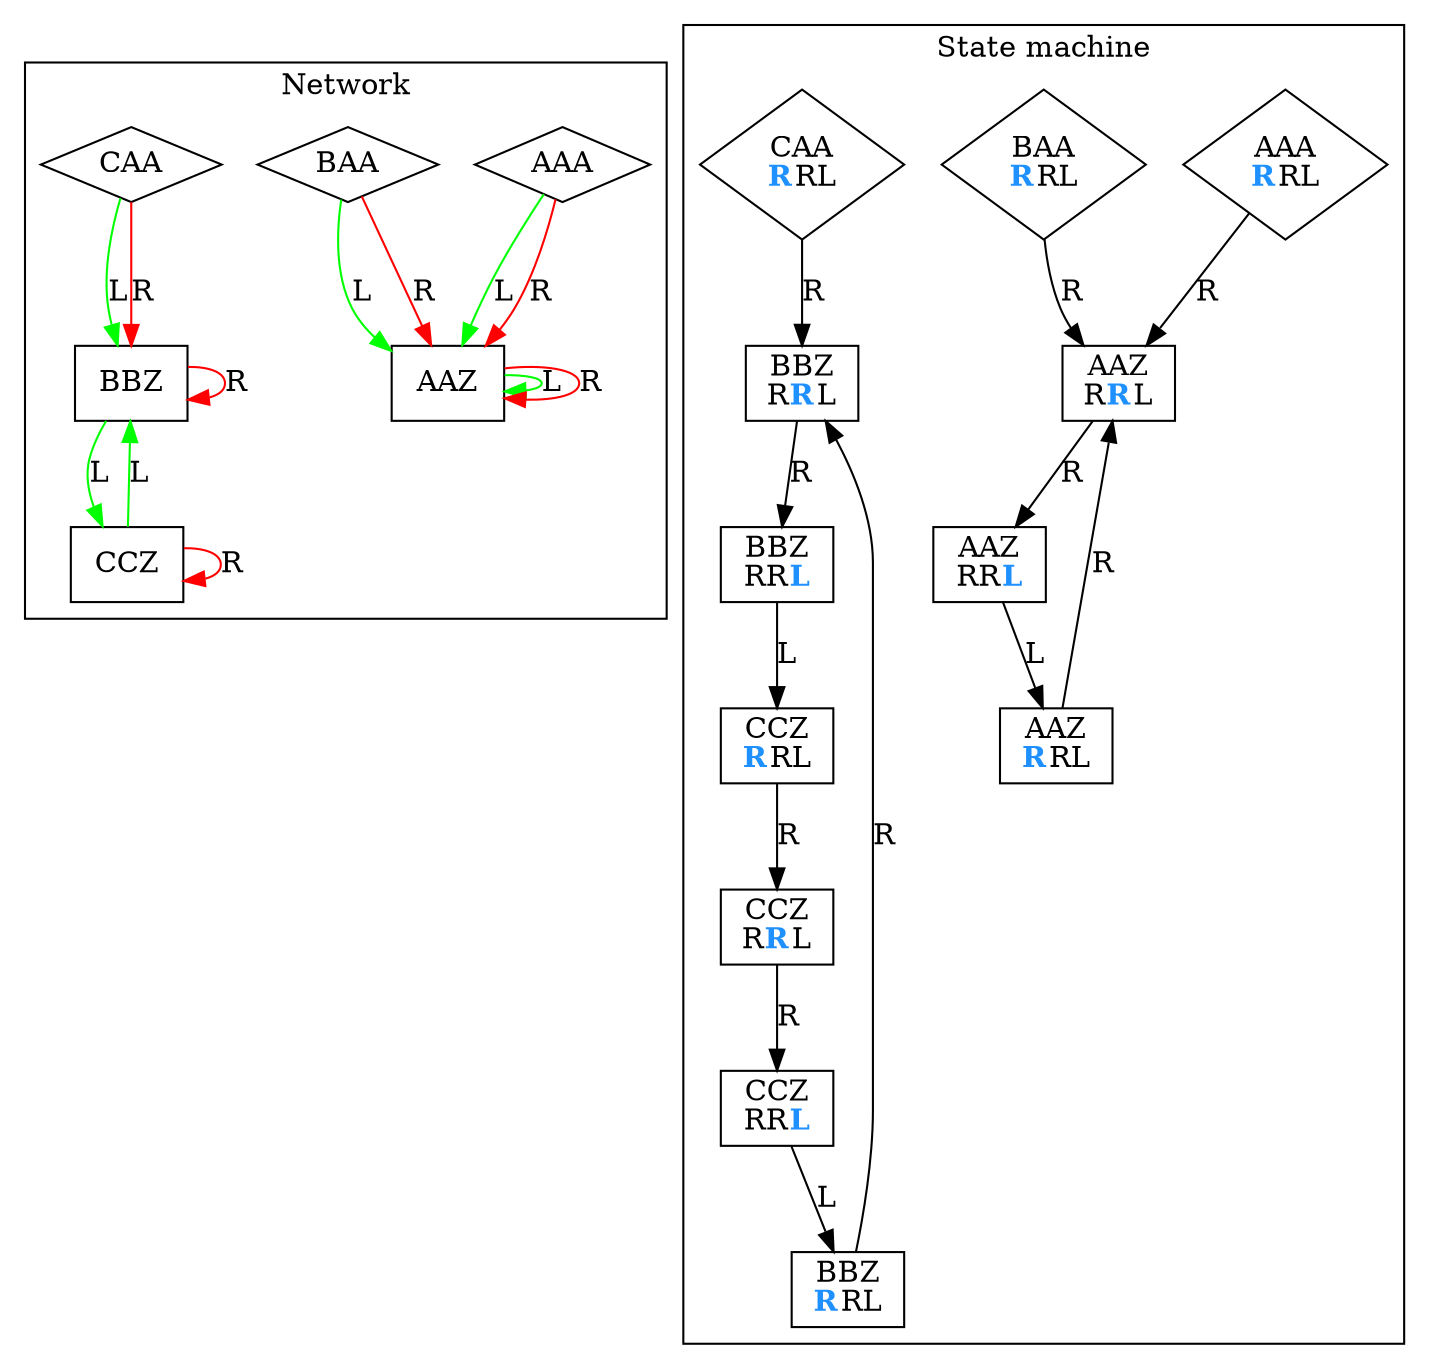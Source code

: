 digraph G {
	subgraph cluster {
	label = "Network"
	color=black
		_AAA [label="AAA",shape=diamond]
		_AAA -> _AAZ [color=green,label=L]
		_AAA -> _AAZ [color=red,label=R]
		_BAA [label="BAA",shape=diamond]
		_BAA -> _AAZ [color=green,label=L]
		_BAA -> _AAZ [color=red,label=R]
		_CAA [label="CAA",shape=diamond]
		_CAA -> _BBZ [color=green,label=L]
		_CAA -> _BBZ [color=red,label=R]
		_AAZ [label="AAZ",shape=rect]
		_AAZ -> _AAZ [color=green,label=L]
		_AAZ -> _AAZ [color=red,label=R]
		_BBZ [label="BBZ",shape=rect]
		_BBZ -> _CCZ [color=green,label=L]
		_BBZ -> _BBZ [color=red,label=R]
		_CCZ [label="CCZ",shape=rect]
		_CCZ -> _BBZ [color=green,label=L]
		_CCZ -> _CCZ [color=red,label=R]
	}

	subgraph cluster_states {
		label = "State machine"
		color = black
		_walk_AAA_0 [shape=diamond,label=<AAA<br/><font color="dodgerblue"><b>R</b></font>RL>]
		_walk_AAA_0 -> _walk_AAZ_1 [label=R]
		_walk_AAZ_1 [shape=rect,label=<AAZ<br/>R<font color="dodgerblue"><b>R</b></font>L>]
		_walk_AAZ_1 -> _walk_AAZ_2 [label=R]
		_walk_AAZ_2 [shape=rect,label=<AAZ<br/>RR<font color="dodgerblue"><b>L</b></font>>]
		_walk_AAZ_2 -> _walk_AAZ_0 [label=L]
		_walk_AAZ_0 [shape=rect,label=<AAZ<br/><font color="dodgerblue"><b>R</b></font>RL>]
		_walk_AAZ_0 -> _walk_AAZ_1 [label=R]
		_walk_BAA_0 [shape=diamond,label=<BAA<br/><font color="dodgerblue"><b>R</b></font>RL>]
		_walk_BAA_0 -> _walk_AAZ_1 [label=R]
		_walk_CAA_0 [shape=diamond,label=<CAA<br/><font color="dodgerblue"><b>R</b></font>RL>]
		_walk_CAA_0 -> _walk_BBZ_1 [label=R]
		_walk_BBZ_1 [shape=rect,label=<BBZ<br/>R<font color="dodgerblue"><b>R</b></font>L>]
		_walk_BBZ_1 -> _walk_BBZ_2 [label=R]
		_walk_BBZ_2 [shape=rect,label=<BBZ<br/>RR<font color="dodgerblue"><b>L</b></font>>]
		_walk_BBZ_2 -> _walk_CCZ_0 [label=L]
		_walk_CCZ_0 [shape=rect,label=<CCZ<br/><font color="dodgerblue"><b>R</b></font>RL>]
		_walk_CCZ_0 -> _walk_CCZ_1 [label=R]
		_walk_CCZ_1 [shape=rect,label=<CCZ<br/>R<font color="dodgerblue"><b>R</b></font>L>]
		_walk_CCZ_1 -> _walk_CCZ_2 [label=R]
		_walk_CCZ_2 [shape=rect,label=<CCZ<br/>RR<font color="dodgerblue"><b>L</b></font>>]
		_walk_CCZ_2 -> _walk_BBZ_0 [label=L]
		_walk_BBZ_0 [shape=rect,label=<BBZ<br/><font color="dodgerblue"><b>R</b></font>RL>]
		_walk_BBZ_0 -> _walk_BBZ_1 [label=R]
	}
}
